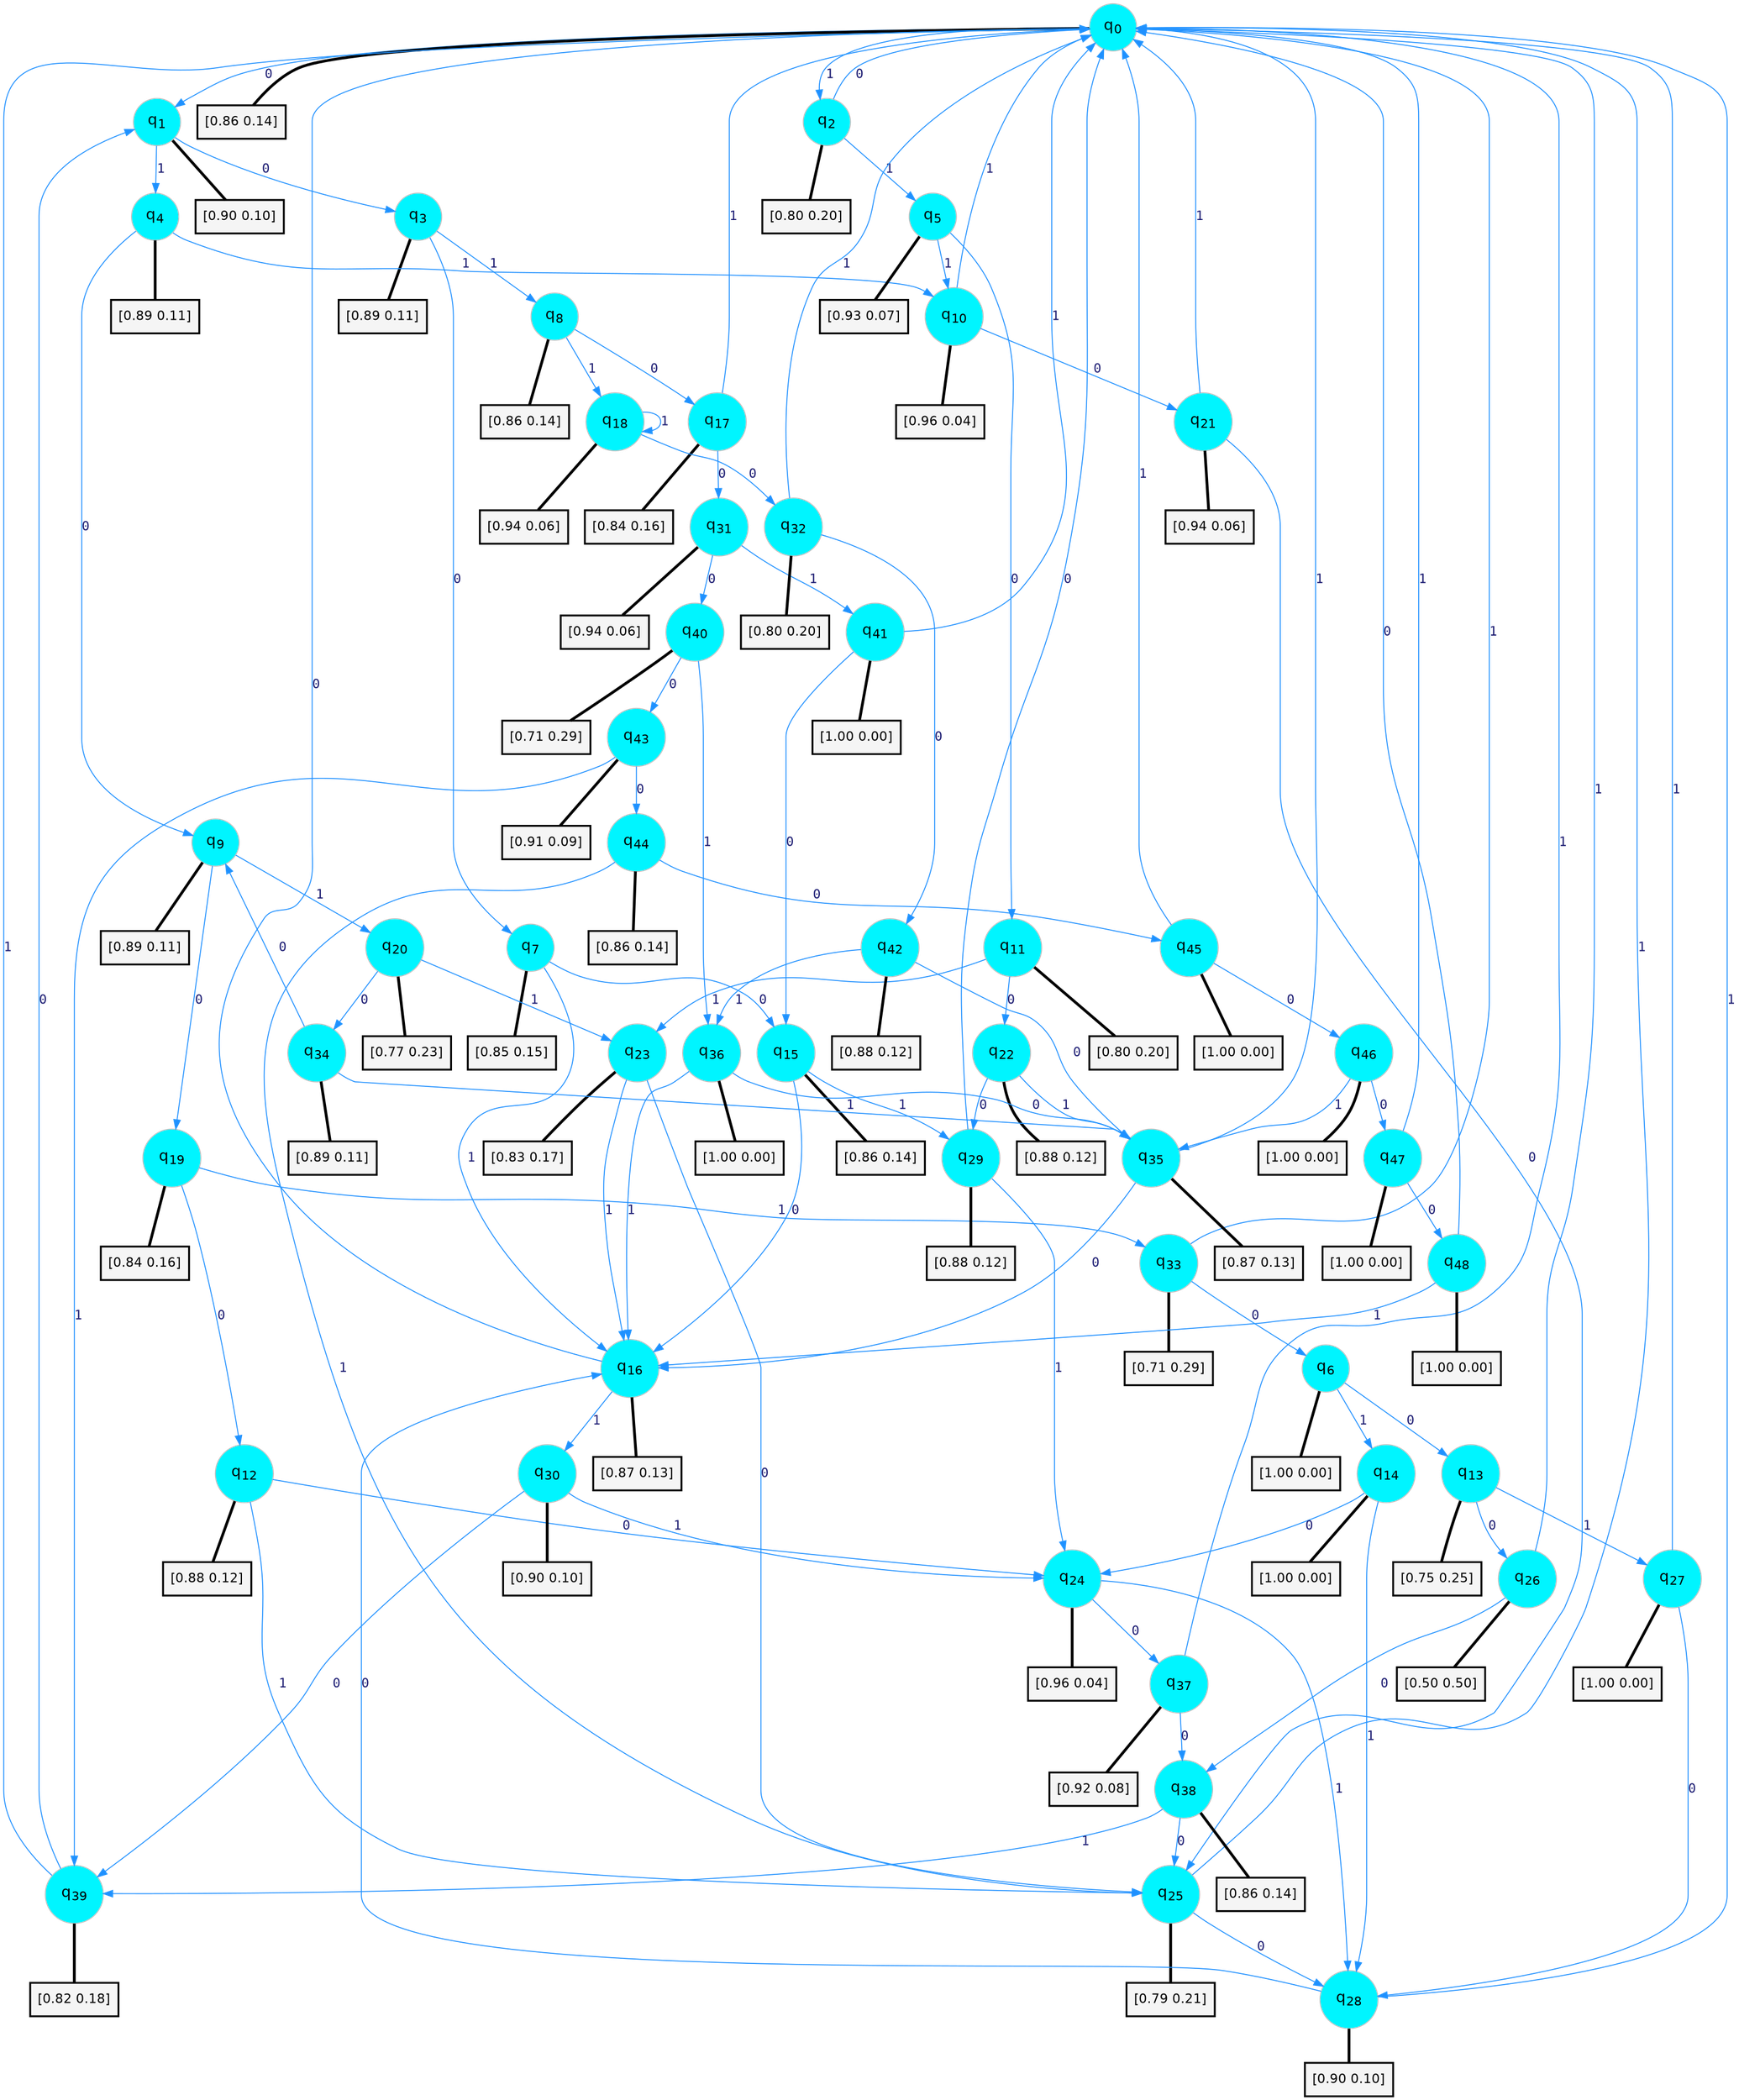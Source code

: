 digraph G {
graph [
bgcolor=transparent, dpi=300, rankdir=TD, size="40,25"];
node [
color=gray, fillcolor=turquoise1, fontcolor=black, fontname=Helvetica, fontsize=16, fontweight=bold, shape=circle, style=filled];
edge [
arrowsize=1, color=dodgerblue1, fontcolor=midnightblue, fontname=courier, fontweight=bold, penwidth=1, style=solid, weight=20];
0[label=<q<SUB>0</SUB>>];
1[label=<q<SUB>1</SUB>>];
2[label=<q<SUB>2</SUB>>];
3[label=<q<SUB>3</SUB>>];
4[label=<q<SUB>4</SUB>>];
5[label=<q<SUB>5</SUB>>];
6[label=<q<SUB>6</SUB>>];
7[label=<q<SUB>7</SUB>>];
8[label=<q<SUB>8</SUB>>];
9[label=<q<SUB>9</SUB>>];
10[label=<q<SUB>10</SUB>>];
11[label=<q<SUB>11</SUB>>];
12[label=<q<SUB>12</SUB>>];
13[label=<q<SUB>13</SUB>>];
14[label=<q<SUB>14</SUB>>];
15[label=<q<SUB>15</SUB>>];
16[label=<q<SUB>16</SUB>>];
17[label=<q<SUB>17</SUB>>];
18[label=<q<SUB>18</SUB>>];
19[label=<q<SUB>19</SUB>>];
20[label=<q<SUB>20</SUB>>];
21[label=<q<SUB>21</SUB>>];
22[label=<q<SUB>22</SUB>>];
23[label=<q<SUB>23</SUB>>];
24[label=<q<SUB>24</SUB>>];
25[label=<q<SUB>25</SUB>>];
26[label=<q<SUB>26</SUB>>];
27[label=<q<SUB>27</SUB>>];
28[label=<q<SUB>28</SUB>>];
29[label=<q<SUB>29</SUB>>];
30[label=<q<SUB>30</SUB>>];
31[label=<q<SUB>31</SUB>>];
32[label=<q<SUB>32</SUB>>];
33[label=<q<SUB>33</SUB>>];
34[label=<q<SUB>34</SUB>>];
35[label=<q<SUB>35</SUB>>];
36[label=<q<SUB>36</SUB>>];
37[label=<q<SUB>37</SUB>>];
38[label=<q<SUB>38</SUB>>];
39[label=<q<SUB>39</SUB>>];
40[label=<q<SUB>40</SUB>>];
41[label=<q<SUB>41</SUB>>];
42[label=<q<SUB>42</SUB>>];
43[label=<q<SUB>43</SUB>>];
44[label=<q<SUB>44</SUB>>];
45[label=<q<SUB>45</SUB>>];
46[label=<q<SUB>46</SUB>>];
47[label=<q<SUB>47</SUB>>];
48[label=<q<SUB>48</SUB>>];
49[label="[0.86 0.14]", shape=box,fontcolor=black, fontname=Helvetica, fontsize=14, penwidth=2, fillcolor=whitesmoke,color=black];
50[label="[0.90 0.10]", shape=box,fontcolor=black, fontname=Helvetica, fontsize=14, penwidth=2, fillcolor=whitesmoke,color=black];
51[label="[0.80 0.20]", shape=box,fontcolor=black, fontname=Helvetica, fontsize=14, penwidth=2, fillcolor=whitesmoke,color=black];
52[label="[0.89 0.11]", shape=box,fontcolor=black, fontname=Helvetica, fontsize=14, penwidth=2, fillcolor=whitesmoke,color=black];
53[label="[0.89 0.11]", shape=box,fontcolor=black, fontname=Helvetica, fontsize=14, penwidth=2, fillcolor=whitesmoke,color=black];
54[label="[0.93 0.07]", shape=box,fontcolor=black, fontname=Helvetica, fontsize=14, penwidth=2, fillcolor=whitesmoke,color=black];
55[label="[1.00 0.00]", shape=box,fontcolor=black, fontname=Helvetica, fontsize=14, penwidth=2, fillcolor=whitesmoke,color=black];
56[label="[0.85 0.15]", shape=box,fontcolor=black, fontname=Helvetica, fontsize=14, penwidth=2, fillcolor=whitesmoke,color=black];
57[label="[0.86 0.14]", shape=box,fontcolor=black, fontname=Helvetica, fontsize=14, penwidth=2, fillcolor=whitesmoke,color=black];
58[label="[0.89 0.11]", shape=box,fontcolor=black, fontname=Helvetica, fontsize=14, penwidth=2, fillcolor=whitesmoke,color=black];
59[label="[0.96 0.04]", shape=box,fontcolor=black, fontname=Helvetica, fontsize=14, penwidth=2, fillcolor=whitesmoke,color=black];
60[label="[0.80 0.20]", shape=box,fontcolor=black, fontname=Helvetica, fontsize=14, penwidth=2, fillcolor=whitesmoke,color=black];
61[label="[0.88 0.12]", shape=box,fontcolor=black, fontname=Helvetica, fontsize=14, penwidth=2, fillcolor=whitesmoke,color=black];
62[label="[0.75 0.25]", shape=box,fontcolor=black, fontname=Helvetica, fontsize=14, penwidth=2, fillcolor=whitesmoke,color=black];
63[label="[1.00 0.00]", shape=box,fontcolor=black, fontname=Helvetica, fontsize=14, penwidth=2, fillcolor=whitesmoke,color=black];
64[label="[0.86 0.14]", shape=box,fontcolor=black, fontname=Helvetica, fontsize=14, penwidth=2, fillcolor=whitesmoke,color=black];
65[label="[0.87 0.13]", shape=box,fontcolor=black, fontname=Helvetica, fontsize=14, penwidth=2, fillcolor=whitesmoke,color=black];
66[label="[0.84 0.16]", shape=box,fontcolor=black, fontname=Helvetica, fontsize=14, penwidth=2, fillcolor=whitesmoke,color=black];
67[label="[0.94 0.06]", shape=box,fontcolor=black, fontname=Helvetica, fontsize=14, penwidth=2, fillcolor=whitesmoke,color=black];
68[label="[0.84 0.16]", shape=box,fontcolor=black, fontname=Helvetica, fontsize=14, penwidth=2, fillcolor=whitesmoke,color=black];
69[label="[0.77 0.23]", shape=box,fontcolor=black, fontname=Helvetica, fontsize=14, penwidth=2, fillcolor=whitesmoke,color=black];
70[label="[0.94 0.06]", shape=box,fontcolor=black, fontname=Helvetica, fontsize=14, penwidth=2, fillcolor=whitesmoke,color=black];
71[label="[0.88 0.12]", shape=box,fontcolor=black, fontname=Helvetica, fontsize=14, penwidth=2, fillcolor=whitesmoke,color=black];
72[label="[0.83 0.17]", shape=box,fontcolor=black, fontname=Helvetica, fontsize=14, penwidth=2, fillcolor=whitesmoke,color=black];
73[label="[0.96 0.04]", shape=box,fontcolor=black, fontname=Helvetica, fontsize=14, penwidth=2, fillcolor=whitesmoke,color=black];
74[label="[0.79 0.21]", shape=box,fontcolor=black, fontname=Helvetica, fontsize=14, penwidth=2, fillcolor=whitesmoke,color=black];
75[label="[0.50 0.50]", shape=box,fontcolor=black, fontname=Helvetica, fontsize=14, penwidth=2, fillcolor=whitesmoke,color=black];
76[label="[1.00 0.00]", shape=box,fontcolor=black, fontname=Helvetica, fontsize=14, penwidth=2, fillcolor=whitesmoke,color=black];
77[label="[0.90 0.10]", shape=box,fontcolor=black, fontname=Helvetica, fontsize=14, penwidth=2, fillcolor=whitesmoke,color=black];
78[label="[0.88 0.12]", shape=box,fontcolor=black, fontname=Helvetica, fontsize=14, penwidth=2, fillcolor=whitesmoke,color=black];
79[label="[0.90 0.10]", shape=box,fontcolor=black, fontname=Helvetica, fontsize=14, penwidth=2, fillcolor=whitesmoke,color=black];
80[label="[0.94 0.06]", shape=box,fontcolor=black, fontname=Helvetica, fontsize=14, penwidth=2, fillcolor=whitesmoke,color=black];
81[label="[0.80 0.20]", shape=box,fontcolor=black, fontname=Helvetica, fontsize=14, penwidth=2, fillcolor=whitesmoke,color=black];
82[label="[0.71 0.29]", shape=box,fontcolor=black, fontname=Helvetica, fontsize=14, penwidth=2, fillcolor=whitesmoke,color=black];
83[label="[0.89 0.11]", shape=box,fontcolor=black, fontname=Helvetica, fontsize=14, penwidth=2, fillcolor=whitesmoke,color=black];
84[label="[0.87 0.13]", shape=box,fontcolor=black, fontname=Helvetica, fontsize=14, penwidth=2, fillcolor=whitesmoke,color=black];
85[label="[1.00 0.00]", shape=box,fontcolor=black, fontname=Helvetica, fontsize=14, penwidth=2, fillcolor=whitesmoke,color=black];
86[label="[0.92 0.08]", shape=box,fontcolor=black, fontname=Helvetica, fontsize=14, penwidth=2, fillcolor=whitesmoke,color=black];
87[label="[0.86 0.14]", shape=box,fontcolor=black, fontname=Helvetica, fontsize=14, penwidth=2, fillcolor=whitesmoke,color=black];
88[label="[0.82 0.18]", shape=box,fontcolor=black, fontname=Helvetica, fontsize=14, penwidth=2, fillcolor=whitesmoke,color=black];
89[label="[0.71 0.29]", shape=box,fontcolor=black, fontname=Helvetica, fontsize=14, penwidth=2, fillcolor=whitesmoke,color=black];
90[label="[1.00 0.00]", shape=box,fontcolor=black, fontname=Helvetica, fontsize=14, penwidth=2, fillcolor=whitesmoke,color=black];
91[label="[0.88 0.12]", shape=box,fontcolor=black, fontname=Helvetica, fontsize=14, penwidth=2, fillcolor=whitesmoke,color=black];
92[label="[0.91 0.09]", shape=box,fontcolor=black, fontname=Helvetica, fontsize=14, penwidth=2, fillcolor=whitesmoke,color=black];
93[label="[0.86 0.14]", shape=box,fontcolor=black, fontname=Helvetica, fontsize=14, penwidth=2, fillcolor=whitesmoke,color=black];
94[label="[1.00 0.00]", shape=box,fontcolor=black, fontname=Helvetica, fontsize=14, penwidth=2, fillcolor=whitesmoke,color=black];
95[label="[1.00 0.00]", shape=box,fontcolor=black, fontname=Helvetica, fontsize=14, penwidth=2, fillcolor=whitesmoke,color=black];
96[label="[1.00 0.00]", shape=box,fontcolor=black, fontname=Helvetica, fontsize=14, penwidth=2, fillcolor=whitesmoke,color=black];
97[label="[1.00 0.00]", shape=box,fontcolor=black, fontname=Helvetica, fontsize=14, penwidth=2, fillcolor=whitesmoke,color=black];
0->1 [label=0];
0->2 [label=1];
0->49 [arrowhead=none, penwidth=3,color=black];
1->3 [label=0];
1->4 [label=1];
1->50 [arrowhead=none, penwidth=3,color=black];
2->0 [label=0];
2->5 [label=1];
2->51 [arrowhead=none, penwidth=3,color=black];
3->7 [label=0];
3->8 [label=1];
3->52 [arrowhead=none, penwidth=3,color=black];
4->9 [label=0];
4->10 [label=1];
4->53 [arrowhead=none, penwidth=3,color=black];
5->11 [label=0];
5->10 [label=1];
5->54 [arrowhead=none, penwidth=3,color=black];
6->13 [label=0];
6->14 [label=1];
6->55 [arrowhead=none, penwidth=3,color=black];
7->15 [label=0];
7->16 [label=1];
7->56 [arrowhead=none, penwidth=3,color=black];
8->17 [label=0];
8->18 [label=1];
8->57 [arrowhead=none, penwidth=3,color=black];
9->19 [label=0];
9->20 [label=1];
9->58 [arrowhead=none, penwidth=3,color=black];
10->21 [label=0];
10->0 [label=1];
10->59 [arrowhead=none, penwidth=3,color=black];
11->22 [label=0];
11->23 [label=1];
11->60 [arrowhead=none, penwidth=3,color=black];
12->24 [label=0];
12->25 [label=1];
12->61 [arrowhead=none, penwidth=3,color=black];
13->26 [label=0];
13->27 [label=1];
13->62 [arrowhead=none, penwidth=3,color=black];
14->24 [label=0];
14->28 [label=1];
14->63 [arrowhead=none, penwidth=3,color=black];
15->16 [label=0];
15->29 [label=1];
15->64 [arrowhead=none, penwidth=3,color=black];
16->0 [label=0];
16->30 [label=1];
16->65 [arrowhead=none, penwidth=3,color=black];
17->31 [label=0];
17->0 [label=1];
17->66 [arrowhead=none, penwidth=3,color=black];
18->32 [label=0];
18->18 [label=1];
18->67 [arrowhead=none, penwidth=3,color=black];
19->12 [label=0];
19->33 [label=1];
19->68 [arrowhead=none, penwidth=3,color=black];
20->34 [label=0];
20->23 [label=1];
20->69 [arrowhead=none, penwidth=3,color=black];
21->25 [label=0];
21->0 [label=1];
21->70 [arrowhead=none, penwidth=3,color=black];
22->29 [label=0];
22->35 [label=1];
22->71 [arrowhead=none, penwidth=3,color=black];
23->25 [label=0];
23->16 [label=1];
23->72 [arrowhead=none, penwidth=3,color=black];
24->37 [label=0];
24->28 [label=1];
24->73 [arrowhead=none, penwidth=3,color=black];
25->28 [label=0];
25->0 [label=1];
25->74 [arrowhead=none, penwidth=3,color=black];
26->38 [label=0];
26->0 [label=1];
26->75 [arrowhead=none, penwidth=3,color=black];
27->28 [label=0];
27->0 [label=1];
27->76 [arrowhead=none, penwidth=3,color=black];
28->16 [label=0];
28->0 [label=1];
28->77 [arrowhead=none, penwidth=3,color=black];
29->0 [label=0];
29->24 [label=1];
29->78 [arrowhead=none, penwidth=3,color=black];
30->39 [label=0];
30->24 [label=1];
30->79 [arrowhead=none, penwidth=3,color=black];
31->40 [label=0];
31->41 [label=1];
31->80 [arrowhead=none, penwidth=3,color=black];
32->42 [label=0];
32->0 [label=1];
32->81 [arrowhead=none, penwidth=3,color=black];
33->6 [label=0];
33->0 [label=1];
33->82 [arrowhead=none, penwidth=3,color=black];
34->9 [label=0];
34->35 [label=1];
34->83 [arrowhead=none, penwidth=3,color=black];
35->16 [label=0];
35->0 [label=1];
35->84 [arrowhead=none, penwidth=3,color=black];
36->35 [label=0];
36->16 [label=1];
36->85 [arrowhead=none, penwidth=3,color=black];
37->38 [label=0];
37->0 [label=1];
37->86 [arrowhead=none, penwidth=3,color=black];
38->25 [label=0];
38->39 [label=1];
38->87 [arrowhead=none, penwidth=3,color=black];
39->1 [label=0];
39->0 [label=1];
39->88 [arrowhead=none, penwidth=3,color=black];
40->43 [label=0];
40->36 [label=1];
40->89 [arrowhead=none, penwidth=3,color=black];
41->15 [label=0];
41->0 [label=1];
41->90 [arrowhead=none, penwidth=3,color=black];
42->35 [label=0];
42->36 [label=1];
42->91 [arrowhead=none, penwidth=3,color=black];
43->44 [label=0];
43->39 [label=1];
43->92 [arrowhead=none, penwidth=3,color=black];
44->45 [label=0];
44->25 [label=1];
44->93 [arrowhead=none, penwidth=3,color=black];
45->46 [label=0];
45->0 [label=1];
45->94 [arrowhead=none, penwidth=3,color=black];
46->47 [label=0];
46->35 [label=1];
46->95 [arrowhead=none, penwidth=3,color=black];
47->48 [label=0];
47->0 [label=1];
47->96 [arrowhead=none, penwidth=3,color=black];
48->0 [label=0];
48->16 [label=1];
48->97 [arrowhead=none, penwidth=3,color=black];
}
